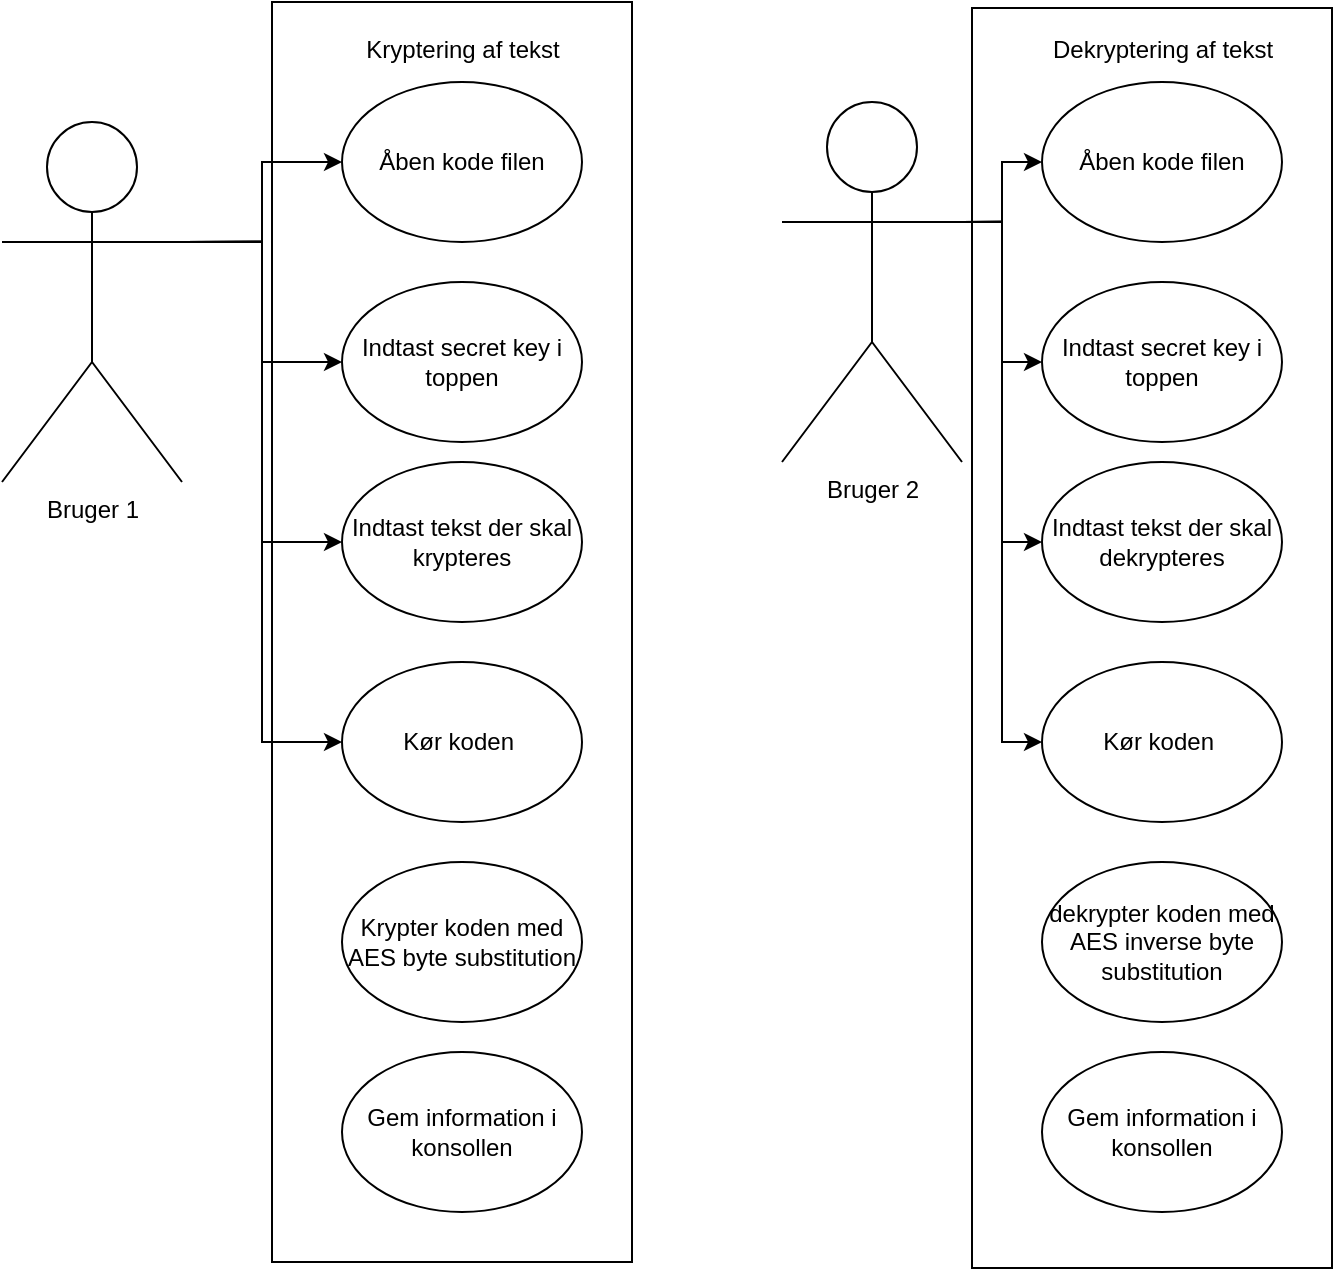 <mxfile version="21.6.8" type="github">
  <diagram name="Side-1" id="Mbxeej78QvSqRiWuFZW1">
    <mxGraphModel dx="1735" dy="1109" grid="1" gridSize="10" guides="1" tooltips="1" connect="1" arrows="1" fold="1" page="1" pageScale="1" pageWidth="827" pageHeight="1169" math="0" shadow="0">
      <root>
        <mxCell id="0" />
        <mxCell id="1" parent="0" />
        <mxCell id="rTcxfEBIbaLlCu3tCDtd-26" value="" style="rounded=0;whiteSpace=wrap;html=1;fillColor=none;" vertex="1" parent="1">
          <mxGeometry x="545" y="63" width="180" height="630" as="geometry" />
        </mxCell>
        <mxCell id="rTcxfEBIbaLlCu3tCDtd-12" style="edgeStyle=orthogonalEdgeStyle;rounded=0;orthogonalLoop=1;jettySize=auto;html=1;exitX=1;exitY=0.333;exitDx=0;exitDy=0;exitPerimeter=0;entryX=0;entryY=0.5;entryDx=0;entryDy=0;" edge="1" parent="1" source="rTcxfEBIbaLlCu3tCDtd-1" target="rTcxfEBIbaLlCu3tCDtd-7">
          <mxGeometry relative="1" as="geometry" />
        </mxCell>
        <mxCell id="rTcxfEBIbaLlCu3tCDtd-13" style="edgeStyle=orthogonalEdgeStyle;rounded=0;orthogonalLoop=1;jettySize=auto;html=1;exitX=1;exitY=0.333;exitDx=0;exitDy=0;exitPerimeter=0;entryX=0;entryY=0.5;entryDx=0;entryDy=0;" edge="1" parent="1" source="rTcxfEBIbaLlCu3tCDtd-1" target="rTcxfEBIbaLlCu3tCDtd-9">
          <mxGeometry relative="1" as="geometry" />
        </mxCell>
        <mxCell id="rTcxfEBIbaLlCu3tCDtd-14" style="edgeStyle=orthogonalEdgeStyle;rounded=0;orthogonalLoop=1;jettySize=auto;html=1;exitX=1;exitY=0.333;exitDx=0;exitDy=0;exitPerimeter=0;entryX=0;entryY=0.5;entryDx=0;entryDy=0;" edge="1" parent="1" source="rTcxfEBIbaLlCu3tCDtd-1" target="rTcxfEBIbaLlCu3tCDtd-10">
          <mxGeometry relative="1" as="geometry" />
        </mxCell>
        <mxCell id="rTcxfEBIbaLlCu3tCDtd-15" style="edgeStyle=orthogonalEdgeStyle;rounded=0;orthogonalLoop=1;jettySize=auto;html=1;exitX=1;exitY=0.333;exitDx=0;exitDy=0;exitPerimeter=0;entryX=0;entryY=0.5;entryDx=0;entryDy=0;" edge="1" parent="1" source="rTcxfEBIbaLlCu3tCDtd-1" target="rTcxfEBIbaLlCu3tCDtd-11">
          <mxGeometry relative="1" as="geometry" />
        </mxCell>
        <mxCell id="rTcxfEBIbaLlCu3tCDtd-1" value="Bruger 1&lt;br&gt;" style="shape=umlActor;verticalLabelPosition=bottom;verticalAlign=top;html=1;outlineConnect=0;" vertex="1" parent="1">
          <mxGeometry x="60" y="120" width="90" height="180" as="geometry" />
        </mxCell>
        <mxCell id="rTcxfEBIbaLlCu3tCDtd-6" value="" style="rounded=0;whiteSpace=wrap;html=1;fillColor=none;" vertex="1" parent="1">
          <mxGeometry x="195" y="60" width="180" height="630" as="geometry" />
        </mxCell>
        <mxCell id="rTcxfEBIbaLlCu3tCDtd-7" value="Åben kode filen" style="ellipse;whiteSpace=wrap;html=1;" vertex="1" parent="1">
          <mxGeometry x="230" y="100" width="120" height="80" as="geometry" />
        </mxCell>
        <mxCell id="rTcxfEBIbaLlCu3tCDtd-8" value="Kryptering af tekst" style="text;html=1;align=center;verticalAlign=middle;resizable=0;points=[];autosize=1;strokeColor=none;fillColor=none;" vertex="1" parent="1">
          <mxGeometry x="230" y="69" width="120" height="30" as="geometry" />
        </mxCell>
        <mxCell id="rTcxfEBIbaLlCu3tCDtd-9" value="Indtast secret key i toppen" style="ellipse;whiteSpace=wrap;html=1;" vertex="1" parent="1">
          <mxGeometry x="230" y="200" width="120" height="80" as="geometry" />
        </mxCell>
        <mxCell id="rTcxfEBIbaLlCu3tCDtd-10" value="Indtast tekst der skal krypteres" style="ellipse;whiteSpace=wrap;html=1;" vertex="1" parent="1">
          <mxGeometry x="230" y="290" width="120" height="80" as="geometry" />
        </mxCell>
        <mxCell id="rTcxfEBIbaLlCu3tCDtd-11" value="Kør koden&amp;nbsp;" style="ellipse;whiteSpace=wrap;html=1;" vertex="1" parent="1">
          <mxGeometry x="230" y="390" width="120" height="80" as="geometry" />
        </mxCell>
        <mxCell id="rTcxfEBIbaLlCu3tCDtd-16" value="Krypter koden med AES&amp;nbsp;byte substitution" style="ellipse;whiteSpace=wrap;html=1;" vertex="1" parent="1">
          <mxGeometry x="230" y="490" width="120" height="80" as="geometry" />
        </mxCell>
        <mxCell id="rTcxfEBIbaLlCu3tCDtd-17" value="Gem information i konsollen" style="ellipse;whiteSpace=wrap;html=1;" vertex="1" parent="1">
          <mxGeometry x="230" y="585" width="120" height="80" as="geometry" />
        </mxCell>
        <mxCell id="rTcxfEBIbaLlCu3tCDtd-27" style="edgeStyle=orthogonalEdgeStyle;rounded=0;orthogonalLoop=1;jettySize=auto;html=1;exitX=1;exitY=0.333;exitDx=0;exitDy=0;exitPerimeter=0;entryX=0;entryY=0.5;entryDx=0;entryDy=0;" edge="1" parent="1" source="rTcxfEBIbaLlCu3tCDtd-18" target="rTcxfEBIbaLlCu3tCDtd-19">
          <mxGeometry relative="1" as="geometry" />
        </mxCell>
        <mxCell id="rTcxfEBIbaLlCu3tCDtd-28" style="edgeStyle=orthogonalEdgeStyle;rounded=0;orthogonalLoop=1;jettySize=auto;html=1;exitX=1;exitY=0.333;exitDx=0;exitDy=0;exitPerimeter=0;entryX=0;entryY=0.5;entryDx=0;entryDy=0;" edge="1" parent="1" source="rTcxfEBIbaLlCu3tCDtd-18" target="rTcxfEBIbaLlCu3tCDtd-21">
          <mxGeometry relative="1" as="geometry" />
        </mxCell>
        <mxCell id="rTcxfEBIbaLlCu3tCDtd-29" style="edgeStyle=orthogonalEdgeStyle;rounded=0;orthogonalLoop=1;jettySize=auto;html=1;exitX=1;exitY=0.333;exitDx=0;exitDy=0;exitPerimeter=0;entryX=0;entryY=0.5;entryDx=0;entryDy=0;" edge="1" parent="1" source="rTcxfEBIbaLlCu3tCDtd-18" target="rTcxfEBIbaLlCu3tCDtd-22">
          <mxGeometry relative="1" as="geometry" />
        </mxCell>
        <mxCell id="rTcxfEBIbaLlCu3tCDtd-30" style="edgeStyle=orthogonalEdgeStyle;rounded=0;orthogonalLoop=1;jettySize=auto;html=1;exitX=1;exitY=0.333;exitDx=0;exitDy=0;exitPerimeter=0;entryX=0;entryY=0.5;entryDx=0;entryDy=0;" edge="1" parent="1" source="rTcxfEBIbaLlCu3tCDtd-18" target="rTcxfEBIbaLlCu3tCDtd-23">
          <mxGeometry relative="1" as="geometry" />
        </mxCell>
        <mxCell id="rTcxfEBIbaLlCu3tCDtd-18" value="Bruger 2&lt;br&gt;" style="shape=umlActor;verticalLabelPosition=bottom;verticalAlign=top;html=1;outlineConnect=0;" vertex="1" parent="1">
          <mxGeometry x="450" y="110" width="90" height="180" as="geometry" />
        </mxCell>
        <mxCell id="rTcxfEBIbaLlCu3tCDtd-19" value="Åben kode filen" style="ellipse;whiteSpace=wrap;html=1;" vertex="1" parent="1">
          <mxGeometry x="580" y="100" width="120" height="80" as="geometry" />
        </mxCell>
        <mxCell id="rTcxfEBIbaLlCu3tCDtd-20" value="Dekryptering af tekst" style="text;html=1;align=center;verticalAlign=middle;resizable=0;points=[];autosize=1;strokeColor=none;fillColor=none;" vertex="1" parent="1">
          <mxGeometry x="575" y="69" width="130" height="30" as="geometry" />
        </mxCell>
        <mxCell id="rTcxfEBIbaLlCu3tCDtd-21" value="Indtast secret key i toppen" style="ellipse;whiteSpace=wrap;html=1;" vertex="1" parent="1">
          <mxGeometry x="580" y="200" width="120" height="80" as="geometry" />
        </mxCell>
        <mxCell id="rTcxfEBIbaLlCu3tCDtd-22" value="Indtast tekst der skal dekrypteres" style="ellipse;whiteSpace=wrap;html=1;" vertex="1" parent="1">
          <mxGeometry x="580" y="290" width="120" height="80" as="geometry" />
        </mxCell>
        <mxCell id="rTcxfEBIbaLlCu3tCDtd-23" value="Kør koden&amp;nbsp;" style="ellipse;whiteSpace=wrap;html=1;" vertex="1" parent="1">
          <mxGeometry x="580" y="390" width="120" height="80" as="geometry" />
        </mxCell>
        <mxCell id="rTcxfEBIbaLlCu3tCDtd-24" value="dekrypter koden med AES inverse byte substitution" style="ellipse;whiteSpace=wrap;html=1;" vertex="1" parent="1">
          <mxGeometry x="580" y="490" width="120" height="80" as="geometry" />
        </mxCell>
        <mxCell id="rTcxfEBIbaLlCu3tCDtd-25" value="Gem information i konsollen" style="ellipse;whiteSpace=wrap;html=1;" vertex="1" parent="1">
          <mxGeometry x="580" y="585" width="120" height="80" as="geometry" />
        </mxCell>
      </root>
    </mxGraphModel>
  </diagram>
</mxfile>
